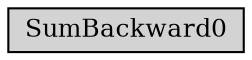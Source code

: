 digraph {
	graph [size="12,12"]
	node [align=left fontsize=12 height=0.2 ranksep=0.1 shape=box style=filled]
	140515561677264 [label=SumBackward0]
}
